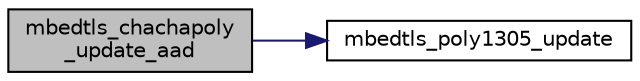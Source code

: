 digraph "mbedtls_chachapoly_update_aad"
{
 // LATEX_PDF_SIZE
  edge [fontname="Helvetica",fontsize="10",labelfontname="Helvetica",labelfontsize="10"];
  node [fontname="Helvetica",fontsize="10",shape=record];
  rankdir="LR";
  Node1 [label="mbedtls_chachapoly\l_update_aad",height=0.2,width=0.4,color="black", fillcolor="grey75", style="filled", fontcolor="black",tooltip="This function feeds additional data to be authenticated into an ongoing ChaCha20-Poly1305 operation."];
  Node1 -> Node2 [color="midnightblue",fontsize="10",style="solid",fontname="Helvetica"];
  Node2 [label="mbedtls_poly1305_update",height=0.2,width=0.4,color="black", fillcolor="white", style="filled",URL="$db/dd6/poly1305_8c.html#a42b517f2ebf7cfb16b69fb1ad77744c1",tooltip="This functions feeds an input buffer into an ongoing Poly1305 computation."];
}
